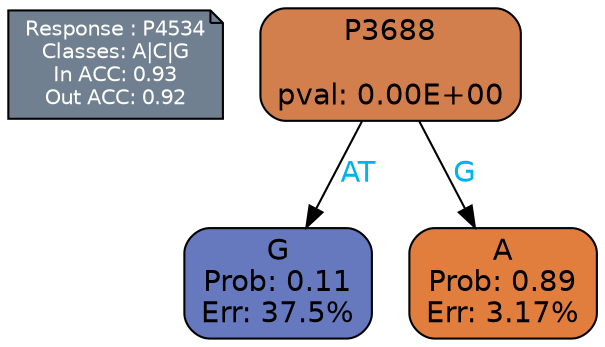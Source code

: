 digraph Tree {
node [shape=box, style="filled, rounded", color="black", fontname=helvetica] ;
graph [ranksep=equally, splines=polylines, bgcolor=transparent, dpi=600] ;
edge [fontname=helvetica] ;
LEGEND [label="Response : P4534
Classes: A|C|G
In ACC: 0.93
Out ACC: 0.92
",shape=note,align=left,style=filled,fillcolor="slategray",fontcolor="white",fontsize=10];1 [label="P3688

pval: 0.00E+00", fillcolor="#d37e4d"] ;
2 [label="G
Prob: 0.11
Err: 37.5%", fillcolor="#6679bf"] ;
3 [label="A
Prob: 0.89
Err: 3.17%", fillcolor="#e17e3e"] ;
1 -> 2 [label="AT",fontcolor=deepskyblue2] ;
1 -> 3 [label="G",fontcolor=deepskyblue2] ;
{rank = same; 2;3;}{rank = same; LEGEND;1;}}